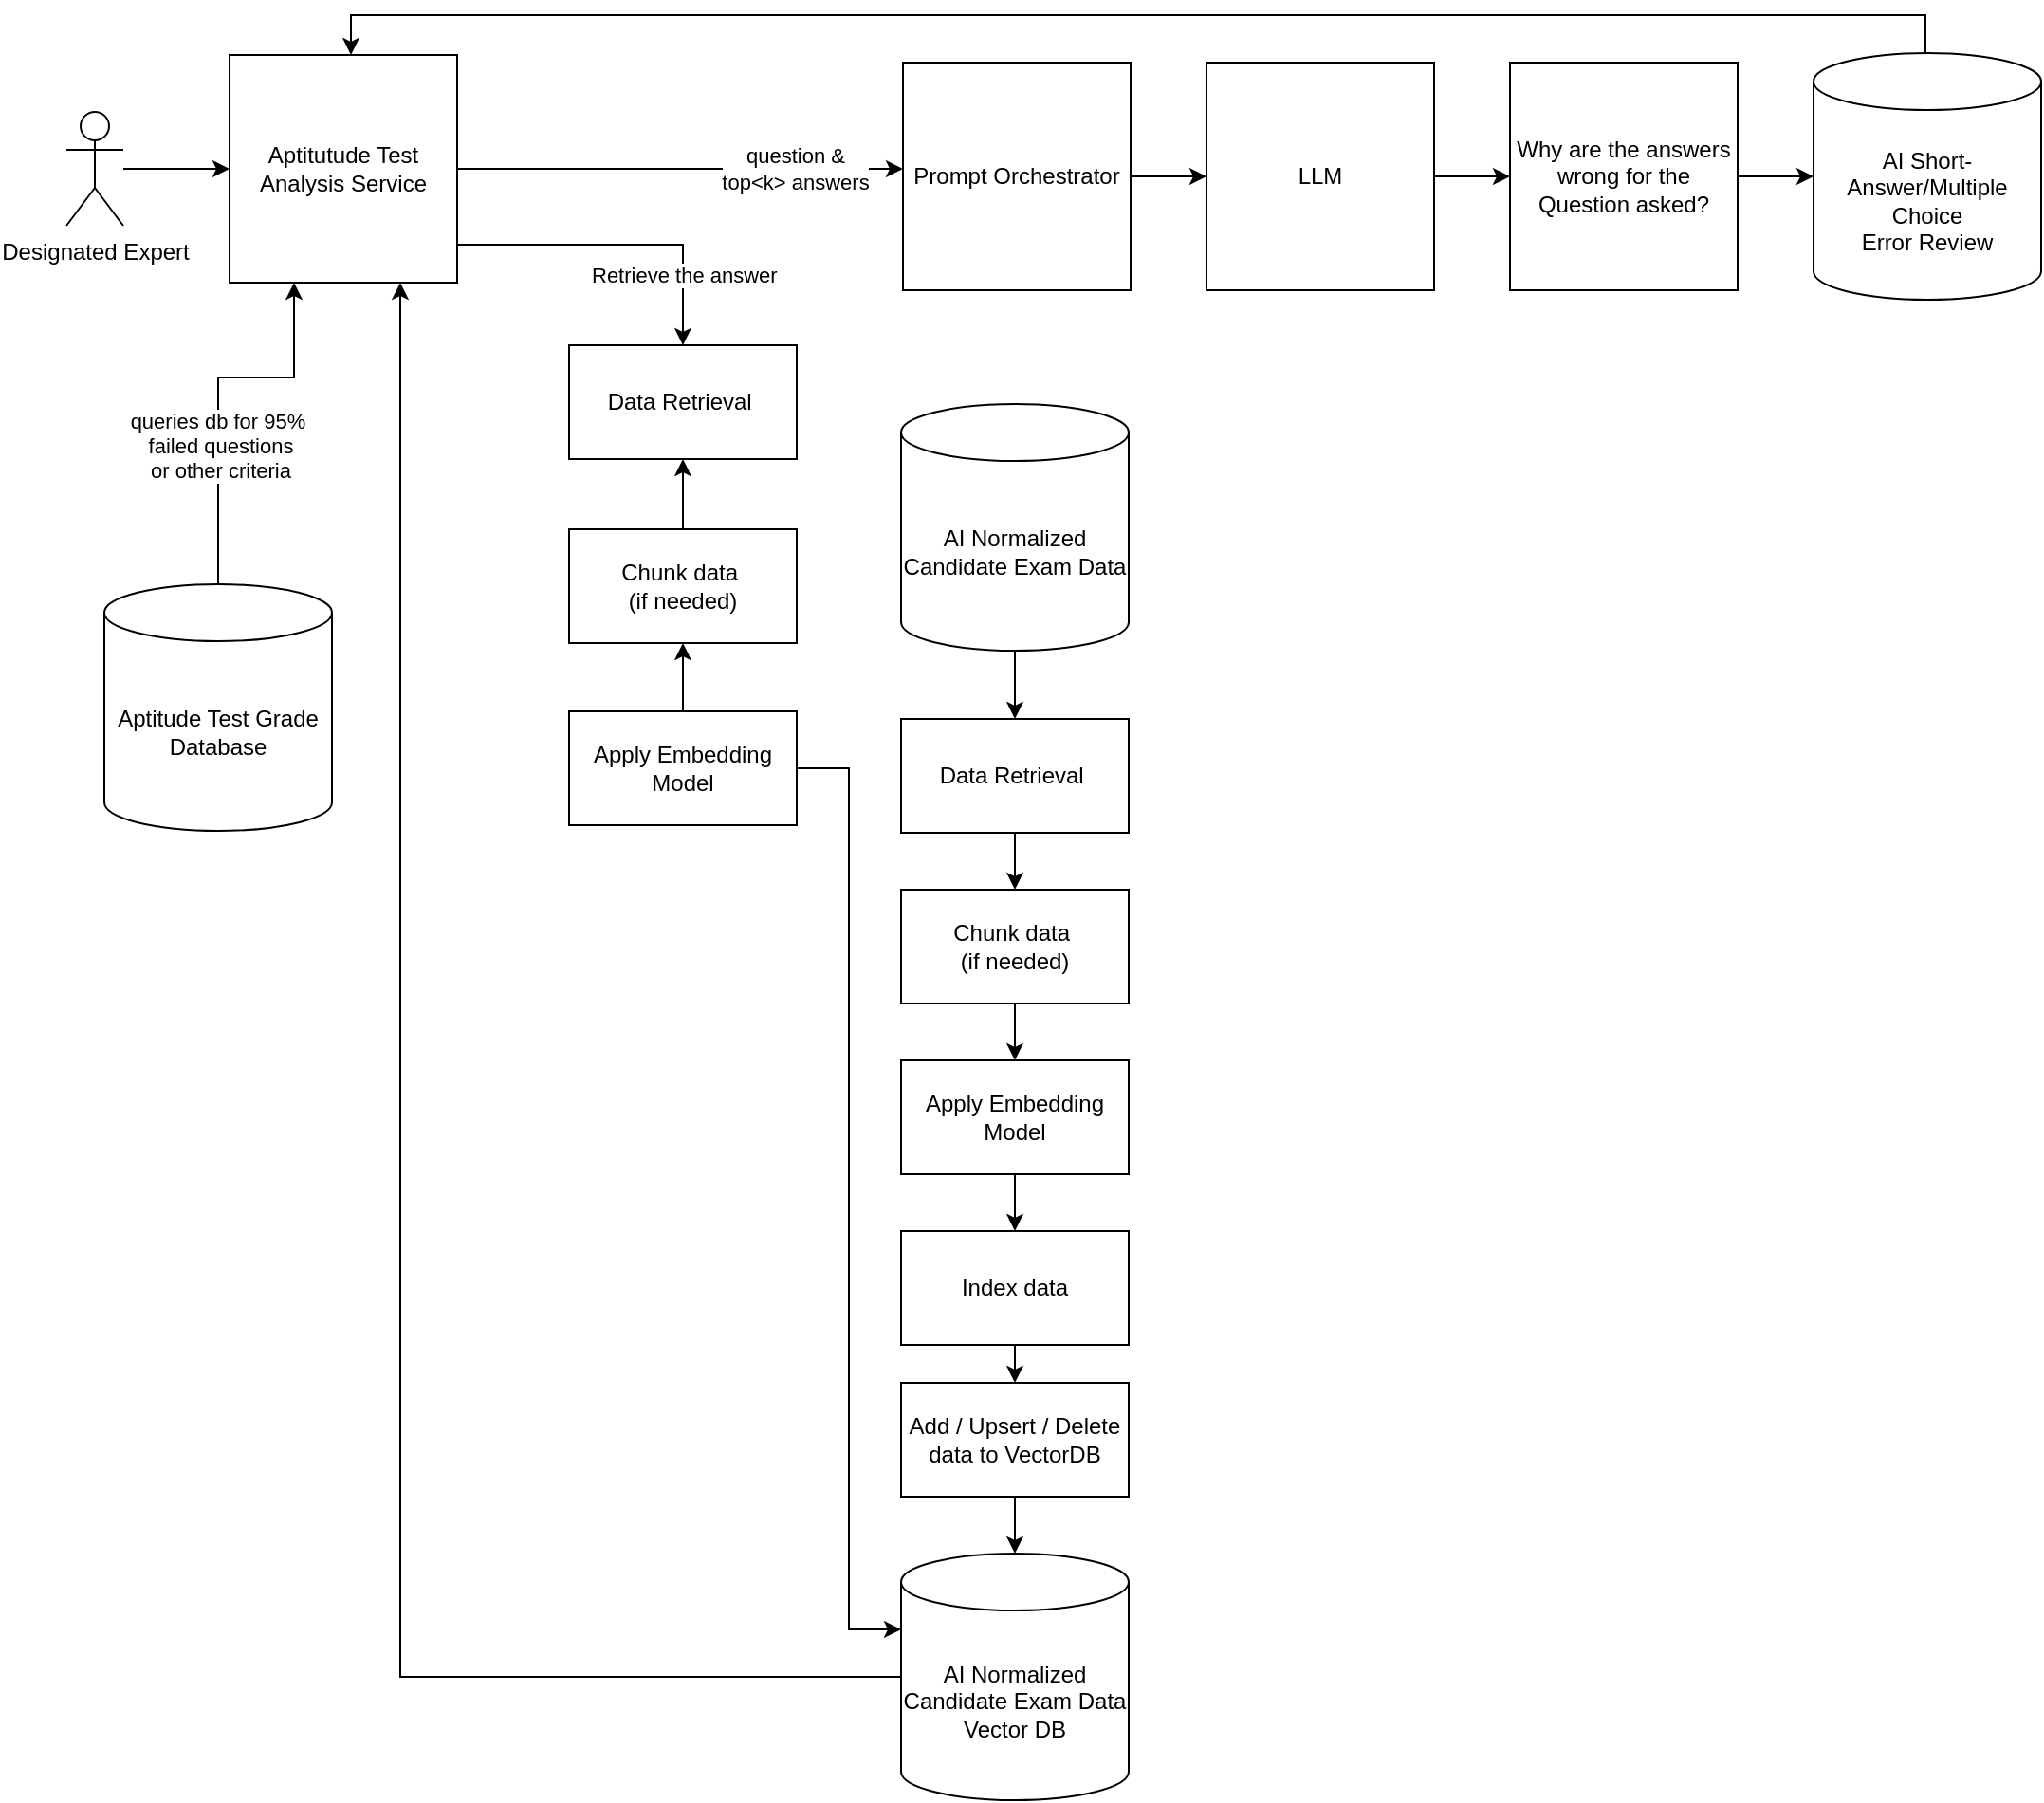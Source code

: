 <mxfile>
    <diagram id="c8eGWL0HmQjvU35PgFL1" name="Bad Question Review">
        <mxGraphModel dx="1844" dy="-2547" grid="1" gridSize="10" guides="1" tooltips="1" connect="1" arrows="1" fold="1" page="1" pageScale="1" pageWidth="850" pageHeight="1100" background="#ffffff" math="0" shadow="0">
            <root>
                <mxCell id="0"/>
                <mxCell id="1" parent="0"/>
                <mxCell id="3" style="rounded=0;orthogonalLoop=1;jettySize=auto;html=1;edgeStyle=orthogonalEdgeStyle;" parent="1" source="5" target="10" edge="1">
                    <mxGeometry relative="1" as="geometry">
                        <mxPoint x="-570" y="3750" as="targetPoint"/>
                        <Array as="points">
                            <mxPoint x="-720" y="3560"/>
                            <mxPoint x="-680" y="3560"/>
                        </Array>
                    </mxGeometry>
                </mxCell>
                <mxCell id="4" value="queries db for 95%&amp;nbsp;&lt;div&gt;failed questions&lt;br&gt;or other criteria&lt;/div&gt;" style="edgeLabel;html=1;align=center;verticalAlign=middle;resizable=0;points=[];" parent="3" vertex="1" connectable="0">
                    <mxGeometry x="-0.262" y="-1" relative="1" as="geometry">
                        <mxPoint as="offset"/>
                    </mxGeometry>
                </mxCell>
                <mxCell id="5" value="&lt;div style=&quot;&quot;&gt;&lt;font&gt;Aptitude Test Grade Database&lt;/font&gt;&lt;/div&gt;" style="shape=cylinder3;whiteSpace=wrap;html=1;boundedLbl=1;backgroundOutline=1;size=15;" parent="1" vertex="1">
                    <mxGeometry x="-780" y="3669" width="120" height="130" as="geometry"/>
                </mxCell>
                <mxCell id="6" style="rounded=0;orthogonalLoop=1;jettySize=auto;html=1;entryX=0.5;entryY=0;entryDx=0;entryDy=0;edgeStyle=orthogonalEdgeStyle;" parent="1" source="10" target="33" edge="1">
                    <mxGeometry relative="1" as="geometry">
                        <Array as="points">
                            <mxPoint x="-475" y="3490"/>
                        </Array>
                    </mxGeometry>
                </mxCell>
                <mxCell id="7" value="Retrieve the answer" style="edgeLabel;html=1;align=left;verticalAlign=top;resizable=0;points=[];labelPosition=right;verticalLabelPosition=bottom;" parent="6" vertex="1" connectable="0">
                    <mxGeometry x="-0.327" y="-3" relative="1" as="geometry">
                        <mxPoint x="11" as="offset"/>
                    </mxGeometry>
                </mxCell>
                <mxCell id="8" style="rounded=0;orthogonalLoop=1;jettySize=auto;html=1;edgeStyle=orthogonalEdgeStyle;" parent="1" source="10" target="27" edge="1">
                    <mxGeometry relative="1" as="geometry">
                        <Array as="points">
                            <mxPoint x="-470" y="3450"/>
                            <mxPoint x="-470" y="3450"/>
                        </Array>
                        <mxPoint x="-594" y="3439" as="sourcePoint"/>
                        <mxPoint x="-180" y="3429" as="targetPoint"/>
                    </mxGeometry>
                </mxCell>
                <mxCell id="9" value="question &amp;amp;&lt;br&gt;top&amp;lt;k&amp;gt; answers" style="edgeLabel;html=1;align=center;verticalAlign=middle;resizable=0;points=[];" parent="8" vertex="1" connectable="0">
                    <mxGeometry x="0.509" relative="1" as="geometry">
                        <mxPoint as="offset"/>
                    </mxGeometry>
                </mxCell>
                <mxCell id="10" value="Aptitutude Test Analysis Service" style="rounded=0;whiteSpace=wrap;html=1;aspect=fixed;" parent="1" vertex="1">
                    <mxGeometry x="-714" y="3390" width="120" height="120" as="geometry"/>
                </mxCell>
                <mxCell id="11" style="rounded=0;orthogonalLoop=1;jettySize=auto;html=1;entryX=0;entryY=0.5;entryDx=0;entryDy=0;edgeStyle=orthogonalEdgeStyle;" parent="1" source="12" target="10" edge="1">
                    <mxGeometry relative="1" as="geometry"/>
                </mxCell>
                <mxCell id="12" value="Designated Expert" style="shape=umlActor;verticalLabelPosition=bottom;verticalAlign=top;html=1;outlineConnect=0;" parent="1" vertex="1">
                    <mxGeometry x="-800" y="3420" width="30" height="60" as="geometry"/>
                </mxCell>
                <mxCell id="13" style="edgeStyle=orthogonalEdgeStyle;rounded=0;orthogonalLoop=1;jettySize=auto;html=1;" parent="1" source="14" target="16" edge="1">
                    <mxGeometry relative="1" as="geometry"/>
                </mxCell>
                <mxCell id="14" value="&lt;font style=&quot;&quot;&gt;AI Normalized Candidate Exam Data&lt;/font&gt;" style="shape=cylinder3;whiteSpace=wrap;html=1;boundedLbl=1;backgroundOutline=1;size=15;strokeColor=default;align=center;verticalAlign=middle;fontFamily=Helvetica;fontSize=12;fontColor=default;fillColor=default;" parent="1" vertex="1">
                    <mxGeometry x="-360" y="3574" width="120" height="130" as="geometry"/>
                </mxCell>
                <mxCell id="15" style="edgeStyle=orthogonalEdgeStyle;rounded=0;orthogonalLoop=1;jettySize=auto;html=1;exitX=0.5;exitY=1;exitDx=0;exitDy=0;entryX=0.5;entryY=0;entryDx=0;entryDy=0;" parent="1" source="16" target="24" edge="1">
                    <mxGeometry relative="1" as="geometry">
                        <mxPoint x="-470" y="3830" as="targetPoint"/>
                    </mxGeometry>
                </mxCell>
                <mxCell id="16" value="Data Retrieval&amp;nbsp;" style="rounded=0;whiteSpace=wrap;html=1;" parent="1" vertex="1">
                    <mxGeometry x="-360" y="3740" width="120" height="60" as="geometry"/>
                </mxCell>
                <mxCell id="17" style="edgeStyle=orthogonalEdgeStyle;rounded=0;orthogonalLoop=1;jettySize=auto;html=1;" parent="1" source="18" target="26" edge="1">
                    <mxGeometry relative="1" as="geometry"/>
                </mxCell>
                <mxCell id="18" value="Add / Upsert / Delete data to VectorDB" style="rounded=0;whiteSpace=wrap;html=1;" parent="1" vertex="1">
                    <mxGeometry x="-360" y="4090" width="120" height="60" as="geometry"/>
                </mxCell>
                <mxCell id="19" style="edgeStyle=orthogonalEdgeStyle;rounded=0;orthogonalLoop=1;jettySize=auto;html=1;exitX=0.5;exitY=1;exitDx=0;exitDy=0;entryX=0.5;entryY=0;entryDx=0;entryDy=0;" parent="1" source="21" target="18" edge="1">
                    <mxGeometry relative="1" as="geometry"/>
                </mxCell>
                <mxCell id="20" value="" style="edgeStyle=orthogonalEdgeStyle;rounded=0;orthogonalLoop=1;jettySize=auto;html=1;startArrow=classic;startFill=1;endArrow=none;endFill=0;" parent="1" source="21" target="22" edge="1">
                    <mxGeometry relative="1" as="geometry"/>
                </mxCell>
                <mxCell id="21" value="Index data" style="rounded=0;whiteSpace=wrap;html=1;" parent="1" vertex="1">
                    <mxGeometry x="-360" y="4010" width="120" height="60" as="geometry"/>
                </mxCell>
                <mxCell id="22" value="Apply Embedding Model" style="rounded=0;whiteSpace=wrap;html=1;" parent="1" vertex="1">
                    <mxGeometry x="-360" y="3920" width="120" height="60" as="geometry"/>
                </mxCell>
                <mxCell id="23" style="edgeStyle=orthogonalEdgeStyle;rounded=0;orthogonalLoop=1;jettySize=auto;html=1;entryX=0.5;entryY=0;entryDx=0;entryDy=0;" parent="1" source="24" target="22" edge="1">
                    <mxGeometry relative="1" as="geometry"/>
                </mxCell>
                <mxCell id="24" value="Chunk data&amp;nbsp;&lt;div&gt;(if needed)&lt;/div&gt;" style="rounded=0;whiteSpace=wrap;html=1;" parent="1" vertex="1">
                    <mxGeometry x="-360" y="3830" width="120" height="60" as="geometry"/>
                </mxCell>
                <mxCell id="25" style="rounded=0;orthogonalLoop=1;jettySize=auto;html=1;entryX=0.75;entryY=1;entryDx=0;entryDy=0;edgeStyle=orthogonalEdgeStyle;" parent="1" source="26" target="10" edge="1">
                    <mxGeometry relative="1" as="geometry"/>
                </mxCell>
                <mxCell id="26" value="&lt;font style=&quot;&quot;&gt;AI Normalized Candidate Exam Data Vector DB&lt;/font&gt;" style="shape=cylinder3;whiteSpace=wrap;html=1;boundedLbl=1;backgroundOutline=1;size=15;strokeColor=default;align=center;verticalAlign=middle;fontFamily=Helvetica;fontSize=12;fontColor=default;fillColor=default;" parent="1" vertex="1">
                    <mxGeometry x="-360" y="4180" width="120" height="130" as="geometry"/>
                </mxCell>
                <mxCell id="27" value="Prompt Orchestrator" style="whiteSpace=wrap;html=1;aspect=fixed;" parent="1" vertex="1">
                    <mxGeometry x="-359.0" y="3394" width="120" height="120" as="geometry"/>
                </mxCell>
                <mxCell id="28" style="edgeStyle=orthogonalEdgeStyle;rounded=0;orthogonalLoop=1;jettySize=auto;html=1;" parent="1" source="29" target="32" edge="1">
                    <mxGeometry relative="1" as="geometry">
                        <mxPoint x="81" y="3464" as="targetPoint"/>
                    </mxGeometry>
                </mxCell>
                <mxCell id="29" value="LLM" style="whiteSpace=wrap;html=1;aspect=fixed;" parent="1" vertex="1">
                    <mxGeometry x="-199.0" y="3394" width="120" height="120" as="geometry"/>
                </mxCell>
                <mxCell id="30" value="" style="edgeStyle=orthogonalEdgeStyle;rounded=0;orthogonalLoop=1;jettySize=auto;html=1;" parent="1" source="27" target="29" edge="1">
                    <mxGeometry relative="1" as="geometry"/>
                </mxCell>
                <mxCell id="31" style="edgeStyle=orthogonalEdgeStyle;rounded=0;orthogonalLoop=1;jettySize=auto;html=1;" parent="1" source="32" target="40" edge="1">
                    <mxGeometry relative="1" as="geometry"/>
                </mxCell>
                <mxCell id="32" value="Why are the answers wrong for the Question asked?" style="whiteSpace=wrap;html=1;aspect=fixed;" parent="1" vertex="1">
                    <mxGeometry x="-39" y="3394" width="120" height="120" as="geometry"/>
                </mxCell>
                <mxCell id="33" value="Data Retrieval&amp;nbsp;" style="rounded=0;whiteSpace=wrap;html=1;" parent="1" vertex="1">
                    <mxGeometry x="-535" y="3543" width="120" height="60" as="geometry"/>
                </mxCell>
                <mxCell id="34" style="edgeStyle=orthogonalEdgeStyle;rounded=0;orthogonalLoop=1;jettySize=auto;html=1;entryX=0.5;entryY=1;entryDx=0;entryDy=0;" parent="1" source="36" target="38" edge="1">
                    <mxGeometry relative="1" as="geometry"/>
                </mxCell>
                <mxCell id="35" style="rounded=0;orthogonalLoop=1;jettySize=auto;html=1;entryX=0;entryY=0;entryDx=0;entryDy=40;entryPerimeter=0;edgeStyle=orthogonalEdgeStyle;" parent="1" source="36" target="26" edge="1">
                    <mxGeometry relative="1" as="geometry"/>
                </mxCell>
                <mxCell id="36" value="Apply Embedding Model" style="rounded=0;whiteSpace=wrap;html=1;" parent="1" vertex="1">
                    <mxGeometry x="-535" y="3736" width="120" height="60" as="geometry"/>
                </mxCell>
                <mxCell id="37" style="edgeStyle=orthogonalEdgeStyle;rounded=0;orthogonalLoop=1;jettySize=auto;html=1;exitX=0.5;exitY=0;exitDx=0;exitDy=0;entryX=0.5;entryY=1;entryDx=0;entryDy=0;" parent="1" source="38" target="33" edge="1">
                    <mxGeometry relative="1" as="geometry"/>
                </mxCell>
                <mxCell id="38" value="Chunk data&amp;nbsp;&lt;div&gt;(if needed)&lt;/div&gt;" style="rounded=0;whiteSpace=wrap;html=1;" parent="1" vertex="1">
                    <mxGeometry x="-535" y="3640" width="120" height="60" as="geometry"/>
                </mxCell>
                <mxCell id="39" style="rounded=0;orthogonalLoop=1;jettySize=auto;html=1;edgeStyle=orthogonalEdgeStyle;exitX=0.5;exitY=0;exitDx=0;exitDy=0;exitPerimeter=0;" parent="1" source="40" target="10" edge="1">
                    <mxGeometry relative="1" as="geometry">
                        <Array as="points">
                            <mxPoint x="180" y="3389"/>
                            <mxPoint x="180" y="3369"/>
                            <mxPoint x="-650" y="3369"/>
                        </Array>
                    </mxGeometry>
                </mxCell>
                <mxCell id="40" value="&lt;font&gt;AI Short-Answer/Multiple Choice&lt;br&gt;Error Review&lt;/font&gt;" style="shape=cylinder3;whiteSpace=wrap;html=1;boundedLbl=1;backgroundOutline=1;size=15;strokeColor=default;align=center;verticalAlign=middle;fontFamily=Helvetica;fontSize=12;fontColor=default;fillColor=default;" parent="1" vertex="1">
                    <mxGeometry x="121.0" y="3389" width="120" height="130" as="geometry"/>
                </mxCell>
            </root>
        </mxGraphModel>
    </diagram>
</mxfile>